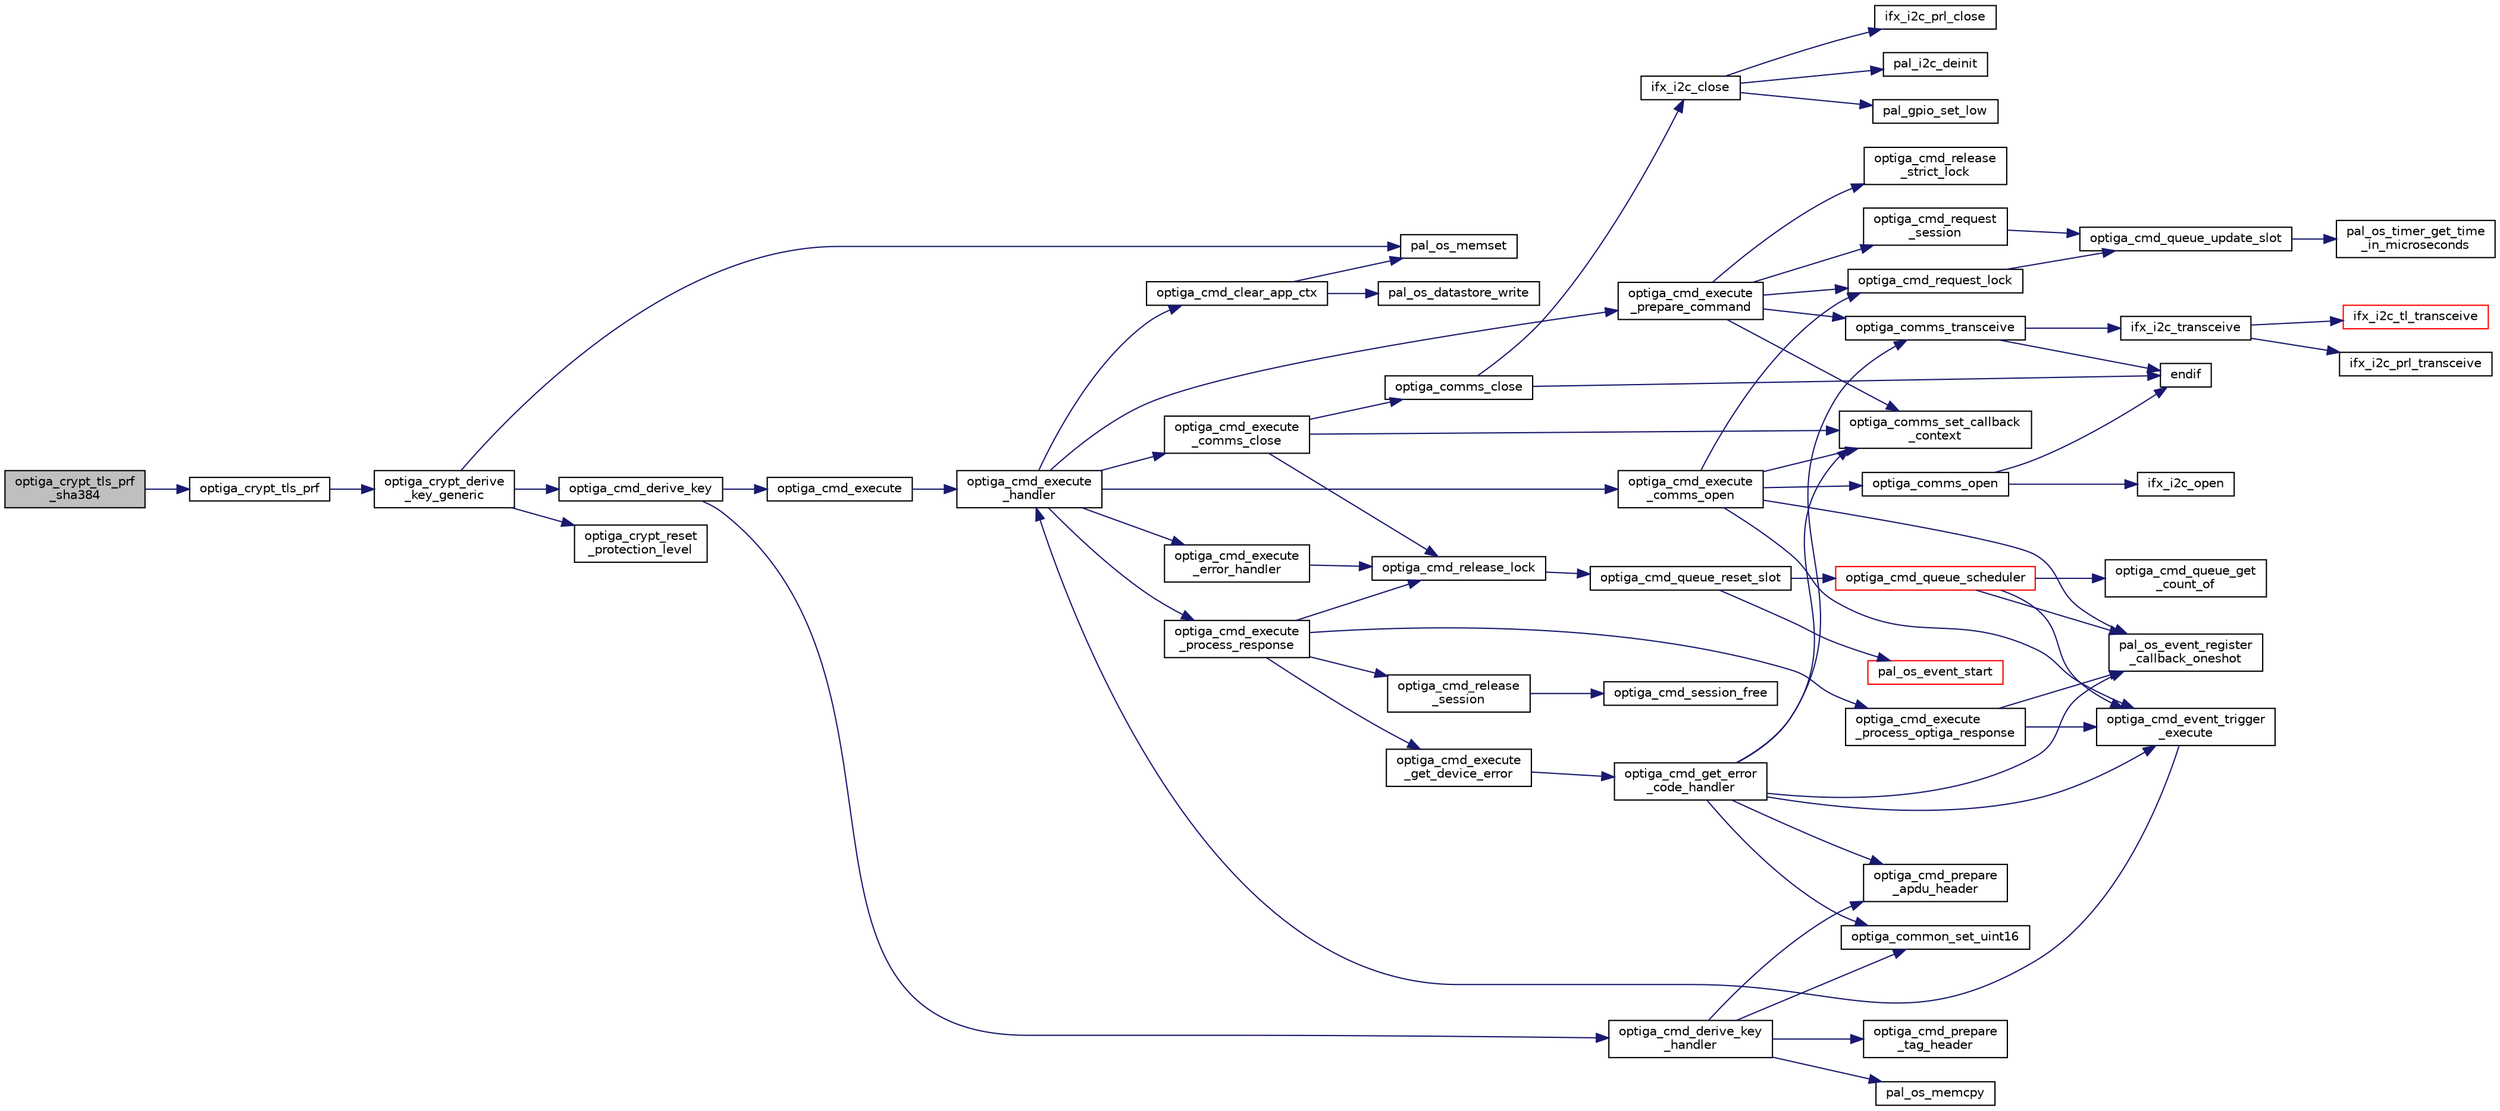 digraph "optiga_crypt_tls_prf_sha384"
{
 // LATEX_PDF_SIZE
  edge [fontname="Helvetica",fontsize="10",labelfontname="Helvetica",labelfontsize="10"];
  node [fontname="Helvetica",fontsize="10",shape=record];
  rankdir="LR";
  Node1 [label="optiga_crypt_tls_prf\l_sha384",height=0.2,width=0.4,color="black", fillcolor="grey75", style="filled", fontcolor="black",tooltip="Derives a key using TLS PRF SHA384."];
  Node1 -> Node2 [color="midnightblue",fontsize="10",style="solid",fontname="Helvetica"];
  Node2 [label="optiga_crypt_tls_prf",height=0.2,width=0.4,color="black", fillcolor="white", style="filled",URL="$d4/db4/optiga__crypt_8h.html#af88dedcdc999e9c558c1943650fb1694",tooltip="Derives a key."];
  Node2 -> Node3 [color="midnightblue",fontsize="10",style="solid",fontname="Helvetica"];
  Node3 [label="optiga_crypt_derive\l_key_generic",height=0.2,width=0.4,color="black", fillcolor="white", style="filled",URL="$d6/dbe/optiga__crypt_8c.html#ae6f707455d1d01b9f040eb7ff76887b8",tooltip=" "];
  Node3 -> Node4 [color="midnightblue",fontsize="10",style="solid",fontname="Helvetica"];
  Node4 [label="optiga_cmd_derive_key",height=0.2,width=0.4,color="black", fillcolor="white", style="filled",URL="$db/dd5/optiga__cmd_8c.html#a5b96788bc8de5aa7d05a224e0618ad9b",tooltip="Derives a key."];
  Node4 -> Node5 [color="midnightblue",fontsize="10",style="solid",fontname="Helvetica"];
  Node5 [label="optiga_cmd_derive_key\l_handler",height=0.2,width=0.4,color="black", fillcolor="white", style="filled",URL="$db/dd5/optiga__cmd_8c.html#a4f74a46878e0e2346fff15b46acb2e23",tooltip=" "];
  Node5 -> Node6 [color="midnightblue",fontsize="10",style="solid",fontname="Helvetica"];
  Node6 [label="optiga_cmd_prepare\l_apdu_header",height=0.2,width=0.4,color="black", fillcolor="white", style="filled",URL="$db/dd5/optiga__cmd_8c.html#abde8c38727ddd09b1740e66e96883719",tooltip=" "];
  Node5 -> Node7 [color="midnightblue",fontsize="10",style="solid",fontname="Helvetica"];
  Node7 [label="optiga_cmd_prepare\l_tag_header",height=0.2,width=0.4,color="black", fillcolor="white", style="filled",URL="$db/dd5/optiga__cmd_8c.html#ae92d7efd2c3a700c17bbcea6c2614476",tooltip=" "];
  Node5 -> Node8 [color="midnightblue",fontsize="10",style="solid",fontname="Helvetica"];
  Node8 [label="optiga_common_set_uint16",height=0.2,width=0.4,color="black", fillcolor="white", style="filled",URL="$d3/dc7/optiga__lib__common_8c.html#af644c6ab6ad5604dca0600d7cb05a67d",tooltip="Copies 2 bytes of uint16 type value to the buffer."];
  Node5 -> Node9 [color="midnightblue",fontsize="10",style="solid",fontname="Helvetica"];
  Node9 [label="pal_os_memcpy",height=0.2,width=0.4,color="black", fillcolor="white", style="filled",URL="$d0/d52/pal__os__memory_8h.html#a81ebe98644b60cd70987491458788125",tooltip="Copies data from source to destination."];
  Node4 -> Node10 [color="midnightblue",fontsize="10",style="solid",fontname="Helvetica"];
  Node10 [label="optiga_cmd_execute",height=0.2,width=0.4,color="black", fillcolor="white", style="filled",URL="$db/dd5/optiga__cmd_8c.html#ab2912d4d65c7c465aa6f0abf985a1a08",tooltip=" "];
  Node10 -> Node11 [color="midnightblue",fontsize="10",style="solid",fontname="Helvetica"];
  Node11 [label="optiga_cmd_execute\l_handler",height=0.2,width=0.4,color="black", fillcolor="white", style="filled",URL="$db/dd5/optiga__cmd_8c.html#a59e94e718d9dcda78c222cb69d0c259e",tooltip=" "];
  Node11 -> Node12 [color="midnightblue",fontsize="10",style="solid",fontname="Helvetica"];
  Node12 [label="optiga_cmd_clear_app_ctx",height=0.2,width=0.4,color="black", fillcolor="white", style="filled",URL="$db/dd5/optiga__cmd_8c.html#a5e99bc3c747c8b6294cc50daa8d7b6d8",tooltip=" "];
  Node12 -> Node13 [color="midnightblue",fontsize="10",style="solid",fontname="Helvetica"];
  Node13 [label="pal_os_datastore_write",height=0.2,width=0.4,color="black", fillcolor="white", style="filled",URL="$d1/d1b/pal__os__datastore_8h.html#a214588f1e3ed0af418fd0fef9dc5ef47",tooltip="Writes data to the specified location for a given datastore_id."];
  Node12 -> Node14 [color="midnightblue",fontsize="10",style="solid",fontname="Helvetica"];
  Node14 [label="pal_os_memset",height=0.2,width=0.4,color="black", fillcolor="white", style="filled",URL="$d0/d52/pal__os__memory_8h.html#a5c844a129a0cac70e56000451fa6e7e5",tooltip="Sets the buffer with the given value."];
  Node11 -> Node15 [color="midnightblue",fontsize="10",style="solid",fontname="Helvetica"];
  Node15 [label="optiga_cmd_execute\l_comms_close",height=0.2,width=0.4,color="black", fillcolor="white", style="filled",URL="$db/dd5/optiga__cmd_8c.html#ad9ad2c13110880672cb6aab45b2ab44a",tooltip=" "];
  Node15 -> Node16 [color="midnightblue",fontsize="10",style="solid",fontname="Helvetica"];
  Node16 [label="optiga_cmd_release_lock",height=0.2,width=0.4,color="black", fillcolor="white", style="filled",URL="$db/dd5/optiga__cmd_8c.html#afc23fdafd7900a8ac9f268682086c1ff",tooltip="Releases the OPTIGA cmd lock."];
  Node16 -> Node17 [color="midnightblue",fontsize="10",style="solid",fontname="Helvetica"];
  Node17 [label="optiga_cmd_queue_reset_slot",height=0.2,width=0.4,color="black", fillcolor="white", style="filled",URL="$db/dd5/optiga__cmd_8c.html#a4a1673b6cc81426b34fedd90f5ff8cc6",tooltip=" "];
  Node17 -> Node18 [color="midnightblue",fontsize="10",style="solid",fontname="Helvetica"];
  Node18 [label="optiga_cmd_queue_scheduler",height=0.2,width=0.4,color="red", fillcolor="white", style="filled",URL="$db/dd5/optiga__cmd_8c.html#aa56ff42e570374be3dd2d7999d5727b5",tooltip=" "];
  Node18 -> Node19 [color="midnightblue",fontsize="10",style="solid",fontname="Helvetica"];
  Node19 [label="optiga_cmd_event_trigger\l_execute",height=0.2,width=0.4,color="black", fillcolor="white", style="filled",URL="$db/dd5/optiga__cmd_8c.html#af46a691fca3d4af3df6af3cc25e28dc2",tooltip=" "];
  Node19 -> Node11 [color="midnightblue",fontsize="10",style="solid",fontname="Helvetica"];
  Node18 -> Node20 [color="midnightblue",fontsize="10",style="solid",fontname="Helvetica"];
  Node20 [label="optiga_cmd_queue_get\l_count_of",height=0.2,width=0.4,color="black", fillcolor="white", style="filled",URL="$db/dd5/optiga__cmd_8c.html#ac9cd0a3af0dc03fe57e54a10a0127cb5",tooltip=" "];
  Node18 -> Node24 [color="midnightblue",fontsize="10",style="solid",fontname="Helvetica"];
  Node24 [label="pal_os_event_register\l_callback_oneshot",height=0.2,width=0.4,color="black", fillcolor="white", style="filled",URL="$de/d5e/pal__os__event_8h.html#ae19d426d427610ee4451d6a180f6c1a6",tooltip="Callback registration function to trigger once when timer expires."];
  Node17 -> Node26 [color="midnightblue",fontsize="10",style="solid",fontname="Helvetica"];
  Node26 [label="pal_os_event_start",height=0.2,width=0.4,color="red", fillcolor="white", style="filled",URL="$de/d5e/pal__os__event_8h.html#a6b849216af439749a5c26ee1e7c9f3af",tooltip="Start an os event."];
  Node15 -> Node28 [color="midnightblue",fontsize="10",style="solid",fontname="Helvetica"];
  Node28 [label="optiga_comms_close",height=0.2,width=0.4,color="black", fillcolor="white", style="filled",URL="$dc/d8e/optiga__comms_8h.html#a5ce322d268514da8e1960bbaf99df994",tooltip="Closes the communication channel with OPTIGA."];
  Node28 -> Node29 [color="midnightblue",fontsize="10",style="solid",fontname="Helvetica"];
  Node29 [label="endif",height=0.2,width=0.4,color="black", fillcolor="white", style="filled",URL="$dd/d68/_c_make_lists_8txt.html#a6a936336f6a8d0214665125a465f5ca3",tooltip=" "];
  Node28 -> Node30 [color="midnightblue",fontsize="10",style="solid",fontname="Helvetica"];
  Node30 [label="ifx_i2c_close",height=0.2,width=0.4,color="black", fillcolor="white", style="filled",URL="$de/db2/ifx__i2c_8c.html#af7f75cb230c5aaedcbfa2f33b38e16b2",tooltip="Closes the IFX I2C protocol stack for a given context."];
  Node30 -> Node31 [color="midnightblue",fontsize="10",style="solid",fontname="Helvetica"];
  Node31 [label="ifx_i2c_prl_close",height=0.2,width=0.4,color="black", fillcolor="white", style="filled",URL="$d8/d90/ifx__i2c__presentation__layer_8h.html#ad5e750f2247d9990cb7c54ecf48a7dc8",tooltip="Function for closing the module."];
  Node30 -> Node32 [color="midnightblue",fontsize="10",style="solid",fontname="Helvetica"];
  Node32 [label="pal_gpio_set_low",height=0.2,width=0.4,color="black", fillcolor="white", style="filled",URL="$d4/dc4/pal__gpio_8h.html#a723142a606000abf91f180f8af3bb0a0",tooltip="Sets the GPIO pin to Low state."];
  Node30 -> Node33 [color="midnightblue",fontsize="10",style="solid",fontname="Helvetica"];
  Node33 [label="pal_i2c_deinit",height=0.2,width=0.4,color="black", fillcolor="white", style="filled",URL="$db/dc2/pal__i2c_8h.html#a36b378afa23cc5f88bc4a0edd4e9be40",tooltip="De-initializes the I2C master."];
  Node15 -> Node34 [color="midnightblue",fontsize="10",style="solid",fontname="Helvetica"];
  Node34 [label="optiga_comms_set_callback\l_context",height=0.2,width=0.4,color="black", fillcolor="white", style="filled",URL="$dc/d8e/optiga__comms_8h.html#aeb73e725151006ee548230ff2d401d9e",tooltip="Sets the callers context to OPTIGA comms instance."];
  Node11 -> Node35 [color="midnightblue",fontsize="10",style="solid",fontname="Helvetica"];
  Node35 [label="optiga_cmd_execute\l_comms_open",height=0.2,width=0.4,color="black", fillcolor="white", style="filled",URL="$db/dd5/optiga__cmd_8c.html#ae3a4a7b20a55d7b67415a3d711664ce9",tooltip=" "];
  Node35 -> Node19 [color="midnightblue",fontsize="10",style="solid",fontname="Helvetica"];
  Node35 -> Node36 [color="midnightblue",fontsize="10",style="solid",fontname="Helvetica"];
  Node36 [label="optiga_cmd_request_lock",height=0.2,width=0.4,color="black", fillcolor="white", style="filled",URL="$db/dd5/optiga__cmd_8c.html#ac35757eba8466eb1396b30ba1eee9b70",tooltip=" "];
  Node36 -> Node37 [color="midnightblue",fontsize="10",style="solid",fontname="Helvetica"];
  Node37 [label="optiga_cmd_queue_update_slot",height=0.2,width=0.4,color="black", fillcolor="white", style="filled",URL="$db/dd5/optiga__cmd_8c.html#ab8ab7c8dd1ffcb0b11d5db4b0be11274",tooltip=" "];
  Node37 -> Node38 [color="midnightblue",fontsize="10",style="solid",fontname="Helvetica"];
  Node38 [label="pal_os_timer_get_time\l_in_microseconds",height=0.2,width=0.4,color="black", fillcolor="white", style="filled",URL="$d3/d40/pal__os__timer_8h.html#a761a97c5edc104de3320906105e14c1e",tooltip="Gets tick count value in microseconds."];
  Node35 -> Node39 [color="midnightblue",fontsize="10",style="solid",fontname="Helvetica"];
  Node39 [label="optiga_comms_open",height=0.2,width=0.4,color="black", fillcolor="white", style="filled",URL="$dc/d8e/optiga__comms_8h.html#a25381850ca6a6e94fefa550c66bfeb35",tooltip="Opens the communication channel with OPTIGA."];
  Node39 -> Node29 [color="midnightblue",fontsize="10",style="solid",fontname="Helvetica"];
  Node39 -> Node40 [color="midnightblue",fontsize="10",style="solid",fontname="Helvetica"];
  Node40 [label="ifx_i2c_open",height=0.2,width=0.4,color="black", fillcolor="white", style="filled",URL="$de/db2/ifx__i2c_8c.html#a1b6ef08b044c3d93203043f85fd96849",tooltip="Initializes the IFX I2C protocol stack for a given context."];
  Node35 -> Node34 [color="midnightblue",fontsize="10",style="solid",fontname="Helvetica"];
  Node35 -> Node24 [color="midnightblue",fontsize="10",style="solid",fontname="Helvetica"];
  Node11 -> Node41 [color="midnightblue",fontsize="10",style="solid",fontname="Helvetica"];
  Node41 [label="optiga_cmd_execute\l_error_handler",height=0.2,width=0.4,color="black", fillcolor="white", style="filled",URL="$db/dd5/optiga__cmd_8c.html#ac8e4b960fe1636da31ee29558be0bc3f",tooltip=" "];
  Node41 -> Node16 [color="midnightblue",fontsize="10",style="solid",fontname="Helvetica"];
  Node11 -> Node42 [color="midnightblue",fontsize="10",style="solid",fontname="Helvetica"];
  Node42 [label="optiga_cmd_execute\l_prepare_command",height=0.2,width=0.4,color="black", fillcolor="white", style="filled",URL="$db/dd5/optiga__cmd_8c.html#aa9ed358c9842cc61375644b9c062a944",tooltip=" "];
  Node42 -> Node43 [color="midnightblue",fontsize="10",style="solid",fontname="Helvetica"];
  Node43 [label="optiga_cmd_release\l_strict_lock",height=0.2,width=0.4,color="black", fillcolor="white", style="filled",URL="$db/dd5/optiga__cmd_8c.html#a6dce5aaef54800aa22b8689b1ba4d95c",tooltip=" "];
  Node42 -> Node36 [color="midnightblue",fontsize="10",style="solid",fontname="Helvetica"];
  Node42 -> Node44 [color="midnightblue",fontsize="10",style="solid",fontname="Helvetica"];
  Node44 [label="optiga_cmd_request\l_session",height=0.2,width=0.4,color="black", fillcolor="white", style="filled",URL="$db/dd5/optiga__cmd_8c.html#a85345f4362095662a5d535c41bf950ef",tooltip=" "];
  Node44 -> Node37 [color="midnightblue",fontsize="10",style="solid",fontname="Helvetica"];
  Node42 -> Node34 [color="midnightblue",fontsize="10",style="solid",fontname="Helvetica"];
  Node42 -> Node45 [color="midnightblue",fontsize="10",style="solid",fontname="Helvetica"];
  Node45 [label="optiga_comms_transceive",height=0.2,width=0.4,color="black", fillcolor="white", style="filled",URL="$dc/d8e/optiga__comms_8h.html#a1dd08c8bc88bb26306bb24c6cdc98750",tooltip="Sends and receives the APDU."];
  Node45 -> Node29 [color="midnightblue",fontsize="10",style="solid",fontname="Helvetica"];
  Node45 -> Node46 [color="midnightblue",fontsize="10",style="solid",fontname="Helvetica"];
  Node46 [label="ifx_i2c_transceive",height=0.2,width=0.4,color="black", fillcolor="white", style="filled",URL="$de/db2/ifx__i2c_8c.html#a7498db56439379fc5b73a5aab3234376",tooltip="Sends a command and receives a response for the command."];
  Node46 -> Node47 [color="midnightblue",fontsize="10",style="solid",fontname="Helvetica"];
  Node47 [label="ifx_i2c_prl_transceive",height=0.2,width=0.4,color="black", fillcolor="white", style="filled",URL="$d8/d90/ifx__i2c__presentation__layer_8h.html#a5d8f7771e0e6d3e40874438b598ec4eb",tooltip="Function to transmit and receive a packet."];
  Node46 -> Node48 [color="midnightblue",fontsize="10",style="solid",fontname="Helvetica"];
  Node48 [label="ifx_i2c_tl_transceive",height=0.2,width=0.4,color="red", fillcolor="white", style="filled",URL="$dc/d29/ifx__i2c__transport__layer_8c.html#afdd05b4c820b4be0257fff2a57547496",tooltip="Function to transmit and receive a packet."];
  Node11 -> Node66 [color="midnightblue",fontsize="10",style="solid",fontname="Helvetica"];
  Node66 [label="optiga_cmd_execute\l_process_response",height=0.2,width=0.4,color="black", fillcolor="white", style="filled",URL="$db/dd5/optiga__cmd_8c.html#a182aec794c580d3ff03ce7b1becb9f18",tooltip=" "];
  Node66 -> Node67 [color="midnightblue",fontsize="10",style="solid",fontname="Helvetica"];
  Node67 [label="optiga_cmd_execute\l_get_device_error",height=0.2,width=0.4,color="black", fillcolor="white", style="filled",URL="$db/dd5/optiga__cmd_8c.html#ae8df9cf44928782fefbf41d7b64198a2",tooltip=" "];
  Node67 -> Node68 [color="midnightblue",fontsize="10",style="solid",fontname="Helvetica"];
  Node68 [label="optiga_cmd_get_error\l_code_handler",height=0.2,width=0.4,color="black", fillcolor="white", style="filled",URL="$db/dd5/optiga__cmd_8c.html#a1585255999f9f369ea482dccf64002aa",tooltip=" "];
  Node68 -> Node19 [color="midnightblue",fontsize="10",style="solid",fontname="Helvetica"];
  Node68 -> Node6 [color="midnightblue",fontsize="10",style="solid",fontname="Helvetica"];
  Node68 -> Node8 [color="midnightblue",fontsize="10",style="solid",fontname="Helvetica"];
  Node68 -> Node34 [color="midnightblue",fontsize="10",style="solid",fontname="Helvetica"];
  Node68 -> Node45 [color="midnightblue",fontsize="10",style="solid",fontname="Helvetica"];
  Node68 -> Node24 [color="midnightblue",fontsize="10",style="solid",fontname="Helvetica"];
  Node66 -> Node69 [color="midnightblue",fontsize="10",style="solid",fontname="Helvetica"];
  Node69 [label="optiga_cmd_execute\l_process_optiga_response",height=0.2,width=0.4,color="black", fillcolor="white", style="filled",URL="$db/dd5/optiga__cmd_8c.html#a0745b183d1d0461113060293d2bb0018",tooltip=" "];
  Node69 -> Node19 [color="midnightblue",fontsize="10",style="solid",fontname="Helvetica"];
  Node69 -> Node24 [color="midnightblue",fontsize="10",style="solid",fontname="Helvetica"];
  Node66 -> Node16 [color="midnightblue",fontsize="10",style="solid",fontname="Helvetica"];
  Node66 -> Node70 [color="midnightblue",fontsize="10",style="solid",fontname="Helvetica"];
  Node70 [label="optiga_cmd_release\l_session",height=0.2,width=0.4,color="black", fillcolor="white", style="filled",URL="$db/dd5/optiga__cmd_8c.html#a0b7d1c48bdcbfa2513945948f44eb544",tooltip=" "];
  Node70 -> Node71 [color="midnightblue",fontsize="10",style="solid",fontname="Helvetica"];
  Node71 [label="optiga_cmd_session_free",height=0.2,width=0.4,color="black", fillcolor="white", style="filled",URL="$db/dd5/optiga__cmd_8c.html#a2c729c15b736da7f20ff1fb7b388056c",tooltip=" "];
  Node3 -> Node72 [color="midnightblue",fontsize="10",style="solid",fontname="Helvetica"];
  Node72 [label="optiga_crypt_reset\l_protection_level",height=0.2,width=0.4,color="black", fillcolor="white", style="filled",URL="$d6/dbe/optiga__crypt_8c.html#a96508da88bfa3e75f67a66cc29765723",tooltip=" "];
  Node3 -> Node14 [color="midnightblue",fontsize="10",style="solid",fontname="Helvetica"];
}
